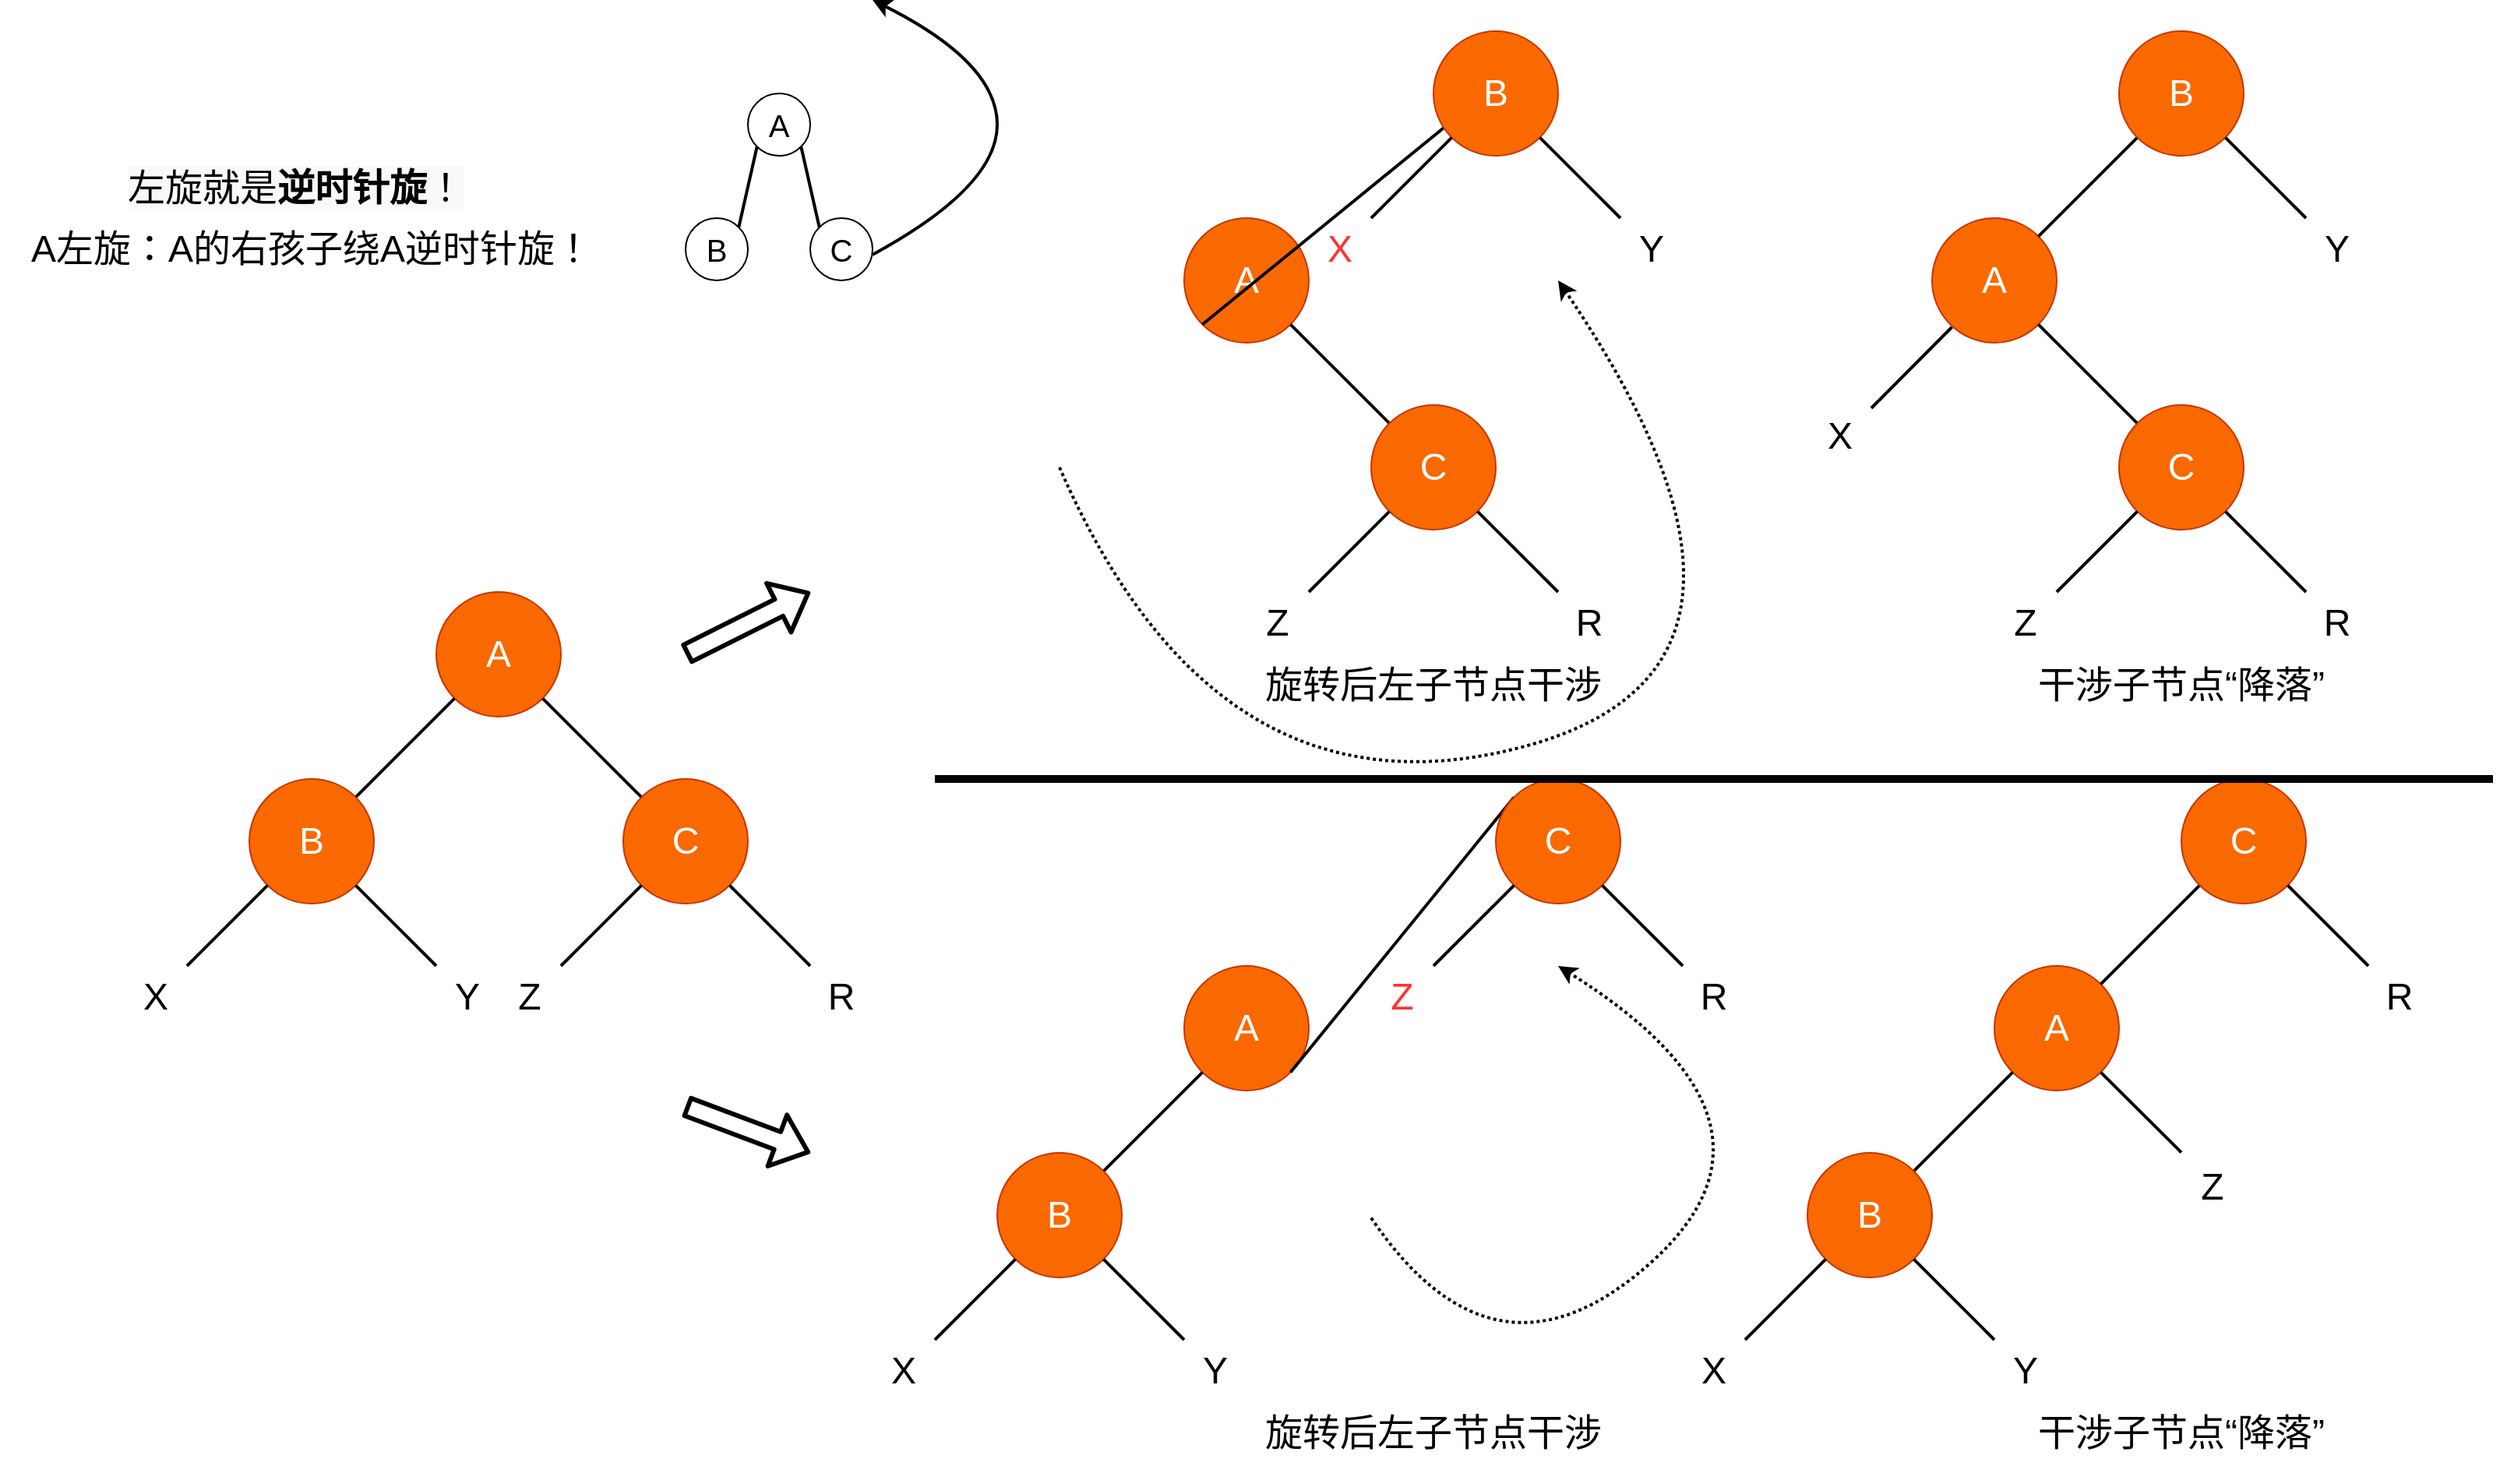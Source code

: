<mxfile version="13.9.9" type="device"><diagram id="jVoWqFQbpRaQC1ALz-jr" name="第 1 页"><mxGraphModel dx="1185" dy="685" grid="1" gridSize="10" guides="1" tooltips="1" connect="1" arrows="1" fold="1" page="1" pageScale="1" pageWidth="827" pageHeight="1169" math="0" shadow="0"><root><mxCell id="0"/><mxCell id="1" parent="0"/><mxCell id="ExIwLCawBshyTk29DiC1-1" value="&lt;font style=&quot;font-size: 24px&quot;&gt;A&lt;/font&gt;" style="ellipse;whiteSpace=wrap;html=1;fillColor=#fa6800;strokeColor=#C73500;fontColor=#ffffff;" parent="1" vertex="1"><mxGeometry x="320" y="440" width="80" height="80" as="geometry"/></mxCell><mxCell id="ExIwLCawBshyTk29DiC1-2" value="" style="endArrow=none;html=1;strokeWidth=2;entryX=0;entryY=1;entryDx=0;entryDy=0;exitX=1;exitY=0;exitDx=0;exitDy=0;" parent="1" source="ExIwLCawBshyTk29DiC1-5" target="ExIwLCawBshyTk29DiC1-1" edge="1"><mxGeometry width="50" height="50" relative="1" as="geometry"><mxPoint x="280" y="560" as="sourcePoint"/><mxPoint x="330" y="510" as="targetPoint"/></mxGeometry></mxCell><mxCell id="ExIwLCawBshyTk29DiC1-4" value="" style="endArrow=none;html=1;strokeWidth=2;entryX=1;entryY=1;entryDx=0;entryDy=0;exitX=0;exitY=0;exitDx=0;exitDy=0;" parent="1" source="ExIwLCawBshyTk29DiC1-8" target="ExIwLCawBshyTk29DiC1-1" edge="1"><mxGeometry width="50" height="50" relative="1" as="geometry"><mxPoint x="440" y="560" as="sourcePoint"/><mxPoint x="440" y="530" as="targetPoint"/></mxGeometry></mxCell><mxCell id="ExIwLCawBshyTk29DiC1-5" value="&lt;font style=&quot;font-size: 24px&quot;&gt;B&lt;/font&gt;" style="ellipse;whiteSpace=wrap;html=1;fillColor=#fa6800;strokeColor=#C73500;fontColor=#ffffff;" parent="1" vertex="1"><mxGeometry x="200" y="560" width="80" height="80" as="geometry"/></mxCell><mxCell id="ExIwLCawBshyTk29DiC1-6" value="" style="endArrow=none;html=1;strokeWidth=2;entryX=0;entryY=1;entryDx=0;entryDy=0;" parent="1" target="ExIwLCawBshyTk29DiC1-5" edge="1"><mxGeometry width="50" height="50" relative="1" as="geometry"><mxPoint x="160" y="680" as="sourcePoint"/><mxPoint x="210" y="630" as="targetPoint"/></mxGeometry></mxCell><mxCell id="ExIwLCawBshyTk29DiC1-7" value="" style="endArrow=none;html=1;strokeWidth=2;entryX=1;entryY=1;entryDx=0;entryDy=0;" parent="1" target="ExIwLCawBshyTk29DiC1-5" edge="1"><mxGeometry width="50" height="50" relative="1" as="geometry"><mxPoint x="320" y="680" as="sourcePoint"/><mxPoint x="320" y="650" as="targetPoint"/></mxGeometry></mxCell><mxCell id="ExIwLCawBshyTk29DiC1-8" value="&lt;font style=&quot;font-size: 24px&quot;&gt;C&lt;/font&gt;" style="ellipse;whiteSpace=wrap;html=1;fillColor=#fa6800;strokeColor=#C73500;fontColor=#ffffff;" parent="1" vertex="1"><mxGeometry x="440" y="560" width="80" height="80" as="geometry"/></mxCell><mxCell id="ExIwLCawBshyTk29DiC1-9" value="" style="endArrow=none;html=1;strokeWidth=2;entryX=0;entryY=1;entryDx=0;entryDy=0;" parent="1" target="ExIwLCawBshyTk29DiC1-8" edge="1"><mxGeometry width="50" height="50" relative="1" as="geometry"><mxPoint x="400" y="680" as="sourcePoint"/><mxPoint x="450" y="630" as="targetPoint"/></mxGeometry></mxCell><mxCell id="ExIwLCawBshyTk29DiC1-10" value="" style="endArrow=none;html=1;strokeWidth=2;entryX=1;entryY=1;entryDx=0;entryDy=0;" parent="1" target="ExIwLCawBshyTk29DiC1-8" edge="1"><mxGeometry width="50" height="50" relative="1" as="geometry"><mxPoint x="560" y="680" as="sourcePoint"/><mxPoint x="560" y="650" as="targetPoint"/></mxGeometry></mxCell><mxCell id="ExIwLCawBshyTk29DiC1-11" value="&lt;font style=&quot;font-size: 24px&quot;&gt;X&lt;/font&gt;" style="text;html=1;strokeColor=none;fillColor=none;align=center;verticalAlign=middle;whiteSpace=wrap;rounded=0;" parent="1" vertex="1"><mxGeometry x="120" y="680" width="40" height="40" as="geometry"/></mxCell><mxCell id="ExIwLCawBshyTk29DiC1-12" value="&lt;font style=&quot;font-size: 24px&quot;&gt;Y&lt;/font&gt;" style="text;html=1;strokeColor=none;fillColor=none;align=center;verticalAlign=middle;whiteSpace=wrap;rounded=0;" parent="1" vertex="1"><mxGeometry x="320" y="680" width="40" height="40" as="geometry"/></mxCell><mxCell id="ExIwLCawBshyTk29DiC1-13" value="&lt;font style=&quot;font-size: 24px&quot;&gt;Z&lt;/font&gt;" style="text;html=1;strokeColor=none;fillColor=none;align=center;verticalAlign=middle;whiteSpace=wrap;rounded=0;" parent="1" vertex="1"><mxGeometry x="360" y="680" width="40" height="40" as="geometry"/></mxCell><mxCell id="ExIwLCawBshyTk29DiC1-14" value="&lt;font style=&quot;font-size: 24px&quot;&gt;R&lt;/font&gt;" style="text;html=1;strokeColor=none;fillColor=none;align=center;verticalAlign=middle;whiteSpace=wrap;rounded=0;" parent="1" vertex="1"><mxGeometry x="560" y="680" width="40" height="40" as="geometry"/></mxCell><mxCell id="ExIwLCawBshyTk29DiC1-16" value="" style="curved=1;endArrow=classic;html=1;strokeWidth=2;" parent="1" edge="1"><mxGeometry width="50" height="50" relative="1" as="geometry"><mxPoint x="600" y="223.45" as="sourcePoint"/><mxPoint x="600" y="60" as="targetPoint"/><Array as="points"><mxPoint x="680" y="180"/><mxPoint x="680" y="100"/></Array></mxGeometry></mxCell><mxCell id="ExIwLCawBshyTk29DiC1-17" value="&lt;span style=&quot;font-size: 24px&quot;&gt;A左旋：A的右孩子绕A逆时针旋！&lt;/span&gt;" style="text;html=1;strokeColor=none;fillColor=none;align=center;verticalAlign=middle;whiteSpace=wrap;rounded=0;" parent="1" vertex="1"><mxGeometry x="40" y="200" width="400" height="40" as="geometry"/></mxCell><mxCell id="ExIwLCawBshyTk29DiC1-18" value="&lt;font style=&quot;font-size: 24px&quot;&gt;A&lt;/font&gt;" style="ellipse;whiteSpace=wrap;html=1;fillColor=#fa6800;strokeColor=#C73500;fontColor=#ffffff;" parent="1" vertex="1"><mxGeometry x="800" y="200" width="80" height="80" as="geometry"/></mxCell><mxCell id="ExIwLCawBshyTk29DiC1-19" value="" style="endArrow=none;html=1;strokeWidth=2;entryX=0;entryY=1;entryDx=0;entryDy=0;exitX=1;exitY=0;exitDx=0;exitDy=0;" parent="1" source="ExIwLCawBshyTk29DiC1-21" target="ExIwLCawBshyTk29DiC1-18" edge="1"><mxGeometry width="50" height="50" relative="1" as="geometry"><mxPoint x="760" y="320" as="sourcePoint"/><mxPoint x="810" y="270" as="targetPoint"/></mxGeometry></mxCell><mxCell id="ExIwLCawBshyTk29DiC1-20" value="" style="endArrow=none;html=1;strokeWidth=2;entryX=1;entryY=1;entryDx=0;entryDy=0;exitX=0;exitY=0;exitDx=0;exitDy=0;" parent="1" source="ExIwLCawBshyTk29DiC1-24" target="ExIwLCawBshyTk29DiC1-18" edge="1"><mxGeometry width="50" height="50" relative="1" as="geometry"><mxPoint x="920" y="320" as="sourcePoint"/><mxPoint x="920" y="290" as="targetPoint"/></mxGeometry></mxCell><mxCell id="ExIwLCawBshyTk29DiC1-21" value="&lt;font style=&quot;font-size: 24px&quot;&gt;B&lt;/font&gt;" style="ellipse;whiteSpace=wrap;html=1;fillColor=#fa6800;strokeColor=#C73500;fontColor=#ffffff;" parent="1" vertex="1"><mxGeometry x="960" y="80" width="80" height="80" as="geometry"/></mxCell><mxCell id="ExIwLCawBshyTk29DiC1-22" value="" style="endArrow=none;html=1;strokeWidth=2;entryX=0;entryY=1;entryDx=0;entryDy=0;" parent="1" target="ExIwLCawBshyTk29DiC1-21" edge="1"><mxGeometry width="50" height="50" relative="1" as="geometry"><mxPoint x="920" y="200.0" as="sourcePoint"/><mxPoint x="970" y="150" as="targetPoint"/></mxGeometry></mxCell><mxCell id="ExIwLCawBshyTk29DiC1-23" value="" style="endArrow=none;html=1;strokeWidth=2;entryX=1;entryY=1;entryDx=0;entryDy=0;" parent="1" target="ExIwLCawBshyTk29DiC1-21" edge="1"><mxGeometry width="50" height="50" relative="1" as="geometry"><mxPoint x="1080" y="200.0" as="sourcePoint"/><mxPoint x="1080" y="170" as="targetPoint"/></mxGeometry></mxCell><mxCell id="ExIwLCawBshyTk29DiC1-24" value="&lt;font style=&quot;font-size: 24px&quot;&gt;C&lt;/font&gt;" style="ellipse;whiteSpace=wrap;html=1;fillColor=#fa6800;strokeColor=#C73500;fontColor=#ffffff;" parent="1" vertex="1"><mxGeometry x="920" y="320" width="80" height="80" as="geometry"/></mxCell><mxCell id="ExIwLCawBshyTk29DiC1-25" value="" style="endArrow=none;html=1;strokeWidth=2;entryX=0;entryY=1;entryDx=0;entryDy=0;" parent="1" target="ExIwLCawBshyTk29DiC1-24" edge="1"><mxGeometry width="50" height="50" relative="1" as="geometry"><mxPoint x="880" y="440.0" as="sourcePoint"/><mxPoint x="930" y="390" as="targetPoint"/></mxGeometry></mxCell><mxCell id="ExIwLCawBshyTk29DiC1-26" value="" style="endArrow=none;html=1;strokeWidth=2;entryX=1;entryY=1;entryDx=0;entryDy=0;" parent="1" target="ExIwLCawBshyTk29DiC1-24" edge="1"><mxGeometry width="50" height="50" relative="1" as="geometry"><mxPoint x="1040" y="440.0" as="sourcePoint"/><mxPoint x="1040" y="410" as="targetPoint"/></mxGeometry></mxCell><mxCell id="ExIwLCawBshyTk29DiC1-27" value="&lt;font style=&quot;font-size: 24px&quot; color=&quot;#ff3333&quot;&gt;X&lt;/font&gt;" style="text;html=1;strokeColor=none;fillColor=none;align=center;verticalAlign=middle;whiteSpace=wrap;rounded=0;" parent="1" vertex="1"><mxGeometry x="880" y="200" width="40" height="40" as="geometry"/></mxCell><mxCell id="ExIwLCawBshyTk29DiC1-28" value="&lt;font style=&quot;font-size: 24px&quot;&gt;Y&lt;/font&gt;" style="text;html=1;strokeColor=none;fillColor=none;align=center;verticalAlign=middle;whiteSpace=wrap;rounded=0;" parent="1" vertex="1"><mxGeometry x="1080" y="200" width="40" height="40" as="geometry"/></mxCell><mxCell id="ExIwLCawBshyTk29DiC1-29" value="&lt;font style=&quot;font-size: 24px&quot;&gt;Z&lt;/font&gt;" style="text;html=1;strokeColor=none;fillColor=none;align=center;verticalAlign=middle;whiteSpace=wrap;rounded=0;" parent="1" vertex="1"><mxGeometry x="840" y="440" width="40" height="40" as="geometry"/></mxCell><mxCell id="ExIwLCawBshyTk29DiC1-30" value="&lt;font style=&quot;font-size: 24px&quot;&gt;R&lt;/font&gt;" style="text;html=1;strokeColor=none;fillColor=none;align=center;verticalAlign=middle;whiteSpace=wrap;rounded=0;" parent="1" vertex="1"><mxGeometry x="1040" y="440" width="40" height="40" as="geometry"/></mxCell><mxCell id="ExIwLCawBshyTk29DiC1-35" value="&lt;span style=&quot;font-size: 24px&quot;&gt;旋转后左子节点干涉&lt;/span&gt;" style="text;html=1;strokeColor=none;fillColor=none;align=center;verticalAlign=middle;whiteSpace=wrap;rounded=0;" parent="1" vertex="1"><mxGeometry x="840" y="480" width="240" height="40" as="geometry"/></mxCell><mxCell id="ExIwLCawBshyTk29DiC1-36" value="&lt;font style=&quot;font-size: 24px&quot;&gt;A&lt;/font&gt;" style="ellipse;whiteSpace=wrap;html=1;fillColor=#fa6800;strokeColor=#C73500;fontColor=#ffffff;" parent="1" vertex="1"><mxGeometry x="1280" y="200" width="80" height="80" as="geometry"/></mxCell><mxCell id="ExIwLCawBshyTk29DiC1-37" value="" style="endArrow=none;html=1;strokeWidth=2;entryX=1;entryY=0;entryDx=0;entryDy=0;exitX=1;exitY=0;exitDx=0;exitDy=0;" parent="1" source="ExIwLCawBshyTk29DiC1-39" target="ExIwLCawBshyTk29DiC1-36" edge="1"><mxGeometry width="50" height="50" relative="1" as="geometry"><mxPoint x="1240" y="320" as="sourcePoint"/><mxPoint x="1290" y="270" as="targetPoint"/></mxGeometry></mxCell><mxCell id="ExIwLCawBshyTk29DiC1-38" value="" style="endArrow=none;html=1;strokeWidth=2;entryX=1;entryY=1;entryDx=0;entryDy=0;exitX=0;exitY=0;exitDx=0;exitDy=0;" parent="1" source="ExIwLCawBshyTk29DiC1-42" target="ExIwLCawBshyTk29DiC1-36" edge="1"><mxGeometry width="50" height="50" relative="1" as="geometry"><mxPoint x="1400" y="320" as="sourcePoint"/><mxPoint x="1400" y="290" as="targetPoint"/></mxGeometry></mxCell><mxCell id="ExIwLCawBshyTk29DiC1-39" value="&lt;font style=&quot;font-size: 24px&quot;&gt;B&lt;/font&gt;" style="ellipse;whiteSpace=wrap;html=1;fillColor=#fa6800;strokeColor=#C73500;fontColor=#ffffff;" parent="1" vertex="1"><mxGeometry x="1400" y="80" width="80" height="80" as="geometry"/></mxCell><mxCell id="ExIwLCawBshyTk29DiC1-40" value="" style="endArrow=none;html=1;strokeWidth=2;entryX=0;entryY=1;entryDx=0;entryDy=0;" parent="1" edge="1"><mxGeometry width="50" height="50" relative="1" as="geometry"><mxPoint x="1241" y="322" as="sourcePoint"/><mxPoint x="1292.716" y="270.004" as="targetPoint"/></mxGeometry></mxCell><mxCell id="ExIwLCawBshyTk29DiC1-41" value="" style="endArrow=none;html=1;strokeWidth=2;entryX=1;entryY=1;entryDx=0;entryDy=0;exitX=0;exitY=0;exitDx=0;exitDy=0;" parent="1" source="ExIwLCawBshyTk29DiC1-46" target="ExIwLCawBshyTk29DiC1-39" edge="1"><mxGeometry width="50" height="50" relative="1" as="geometry"><mxPoint x="1560" y="200.0" as="sourcePoint"/><mxPoint x="1560" y="170" as="targetPoint"/></mxGeometry></mxCell><mxCell id="ExIwLCawBshyTk29DiC1-42" value="&lt;font style=&quot;font-size: 24px&quot;&gt;C&lt;/font&gt;" style="ellipse;whiteSpace=wrap;html=1;fillColor=#fa6800;strokeColor=#C73500;fontColor=#ffffff;" parent="1" vertex="1"><mxGeometry x="1400" y="320" width="80" height="80" as="geometry"/></mxCell><mxCell id="ExIwLCawBshyTk29DiC1-43" value="" style="endArrow=none;html=1;strokeWidth=2;entryX=0;entryY=1;entryDx=0;entryDy=0;" parent="1" target="ExIwLCawBshyTk29DiC1-42" edge="1"><mxGeometry width="50" height="50" relative="1" as="geometry"><mxPoint x="1360" y="440" as="sourcePoint"/><mxPoint x="1410" y="390" as="targetPoint"/></mxGeometry></mxCell><mxCell id="ExIwLCawBshyTk29DiC1-44" value="" style="endArrow=none;html=1;strokeWidth=2;entryX=1;entryY=1;entryDx=0;entryDy=0;" parent="1" target="ExIwLCawBshyTk29DiC1-42" edge="1"><mxGeometry width="50" height="50" relative="1" as="geometry"><mxPoint x="1520" y="440" as="sourcePoint"/><mxPoint x="1520" y="410" as="targetPoint"/></mxGeometry></mxCell><mxCell id="ExIwLCawBshyTk29DiC1-45" value="&lt;font style=&quot;font-size: 24px&quot;&gt;X&lt;/font&gt;" style="text;html=1;strokeColor=none;fillColor=none;align=center;verticalAlign=middle;whiteSpace=wrap;rounded=0;" parent="1" vertex="1"><mxGeometry x="1201" y="320" width="40" height="40" as="geometry"/></mxCell><mxCell id="ExIwLCawBshyTk29DiC1-46" value="&lt;font style=&quot;font-size: 24px&quot;&gt;Y&lt;/font&gt;" style="text;html=1;strokeColor=none;fillColor=none;align=center;verticalAlign=middle;whiteSpace=wrap;rounded=0;" parent="1" vertex="1"><mxGeometry x="1520" y="200" width="40" height="40" as="geometry"/></mxCell><mxCell id="ExIwLCawBshyTk29DiC1-47" value="&lt;font style=&quot;font-size: 24px&quot;&gt;Z&lt;/font&gt;" style="text;html=1;strokeColor=none;fillColor=none;align=center;verticalAlign=middle;whiteSpace=wrap;rounded=0;" parent="1" vertex="1"><mxGeometry x="1320" y="440" width="40" height="40" as="geometry"/></mxCell><mxCell id="ExIwLCawBshyTk29DiC1-48" value="&lt;font style=&quot;font-size: 24px&quot;&gt;R&lt;/font&gt;" style="text;html=1;strokeColor=none;fillColor=none;align=center;verticalAlign=middle;whiteSpace=wrap;rounded=0;" parent="1" vertex="1"><mxGeometry x="1520" y="440" width="40" height="40" as="geometry"/></mxCell><mxCell id="ExIwLCawBshyTk29DiC1-49" value="&lt;span style=&quot;font-size: 24px&quot;&gt;干涉子节点“降落”&lt;/span&gt;" style="text;html=1;strokeColor=none;fillColor=none;align=center;verticalAlign=middle;whiteSpace=wrap;rounded=0;" parent="1" vertex="1"><mxGeometry x="1320" y="480" width="240" height="40" as="geometry"/></mxCell><mxCell id="ExIwLCawBshyTk29DiC1-50" value="&lt;font style=&quot;font-size: 24px&quot;&gt;A&lt;/font&gt;" style="ellipse;whiteSpace=wrap;html=1;fillColor=#fa6800;strokeColor=#C73500;fontColor=#ffffff;" parent="1" vertex="1"><mxGeometry x="800" y="680" width="80" height="80" as="geometry"/></mxCell><mxCell id="ExIwLCawBshyTk29DiC1-51" value="" style="endArrow=none;html=1;strokeWidth=2;entryX=0;entryY=1;entryDx=0;entryDy=0;exitX=1;exitY=0;exitDx=0;exitDy=0;" parent="1" source="ExIwLCawBshyTk29DiC1-53" target="ExIwLCawBshyTk29DiC1-50" edge="1"><mxGeometry width="50" height="50" relative="1" as="geometry"><mxPoint x="760" y="800" as="sourcePoint"/><mxPoint x="810" y="750" as="targetPoint"/></mxGeometry></mxCell><mxCell id="ExIwLCawBshyTk29DiC1-52" value="" style="endArrow=none;html=1;strokeWidth=2;entryX=1;entryY=1;entryDx=0;entryDy=0;exitX=0;exitY=0;exitDx=0;exitDy=0;" parent="1" source="ExIwLCawBshyTk29DiC1-56" target="ExIwLCawBshyTk29DiC1-50" edge="1"><mxGeometry width="50" height="50" relative="1" as="geometry"><mxPoint x="920" y="800" as="sourcePoint"/><mxPoint x="920" y="770" as="targetPoint"/></mxGeometry></mxCell><mxCell id="ExIwLCawBshyTk29DiC1-53" value="&lt;font style=&quot;font-size: 24px&quot;&gt;B&lt;/font&gt;" style="ellipse;whiteSpace=wrap;html=1;fillColor=#fa6800;strokeColor=#C73500;fontColor=#ffffff;" parent="1" vertex="1"><mxGeometry x="680" y="800" width="80" height="80" as="geometry"/></mxCell><mxCell id="ExIwLCawBshyTk29DiC1-54" value="" style="endArrow=none;html=1;strokeWidth=2;entryX=0;entryY=1;entryDx=0;entryDy=0;" parent="1" target="ExIwLCawBshyTk29DiC1-53" edge="1"><mxGeometry width="50" height="50" relative="1" as="geometry"><mxPoint x="640" y="920" as="sourcePoint"/><mxPoint x="690" y="870" as="targetPoint"/></mxGeometry></mxCell><mxCell id="ExIwLCawBshyTk29DiC1-55" value="" style="endArrow=none;html=1;strokeWidth=2;entryX=1;entryY=1;entryDx=0;entryDy=0;" parent="1" target="ExIwLCawBshyTk29DiC1-53" edge="1"><mxGeometry width="50" height="50" relative="1" as="geometry"><mxPoint x="800" y="920" as="sourcePoint"/><mxPoint x="800" y="890" as="targetPoint"/></mxGeometry></mxCell><mxCell id="ExIwLCawBshyTk29DiC1-56" value="&lt;font style=&quot;font-size: 24px&quot;&gt;C&lt;/font&gt;" style="ellipse;whiteSpace=wrap;html=1;fillColor=#fa6800;strokeColor=#C73500;fontColor=#ffffff;" parent="1" vertex="1"><mxGeometry x="1000" y="560" width="80" height="80" as="geometry"/></mxCell><mxCell id="ExIwLCawBshyTk29DiC1-57" value="" style="endArrow=none;html=1;strokeWidth=2;entryX=0;entryY=1;entryDx=0;entryDy=0;" parent="1" target="ExIwLCawBshyTk29DiC1-56" edge="1"><mxGeometry width="50" height="50" relative="1" as="geometry"><mxPoint x="960" y="680" as="sourcePoint"/><mxPoint x="1010" y="630" as="targetPoint"/></mxGeometry></mxCell><mxCell id="ExIwLCawBshyTk29DiC1-58" value="" style="endArrow=none;html=1;strokeWidth=2;entryX=1;entryY=1;entryDx=0;entryDy=0;" parent="1" target="ExIwLCawBshyTk29DiC1-56" edge="1"><mxGeometry width="50" height="50" relative="1" as="geometry"><mxPoint x="1120" y="680" as="sourcePoint"/><mxPoint x="1120" y="650" as="targetPoint"/></mxGeometry></mxCell><mxCell id="ExIwLCawBshyTk29DiC1-59" value="&lt;font style=&quot;font-size: 24px&quot;&gt;X&lt;/font&gt;" style="text;html=1;strokeColor=none;fillColor=none;align=center;verticalAlign=middle;whiteSpace=wrap;rounded=0;" parent="1" vertex="1"><mxGeometry x="600" y="920" width="40" height="40" as="geometry"/></mxCell><mxCell id="ExIwLCawBshyTk29DiC1-60" value="&lt;font style=&quot;font-size: 24px&quot;&gt;Y&lt;/font&gt;" style="text;html=1;strokeColor=none;fillColor=none;align=center;verticalAlign=middle;whiteSpace=wrap;rounded=0;" parent="1" vertex="1"><mxGeometry x="800" y="920" width="40" height="40" as="geometry"/></mxCell><mxCell id="ExIwLCawBshyTk29DiC1-61" value="&lt;font style=&quot;font-size: 24px&quot;&gt;Z&lt;/font&gt;" style="text;html=1;strokeColor=none;fillColor=none;align=center;verticalAlign=middle;whiteSpace=wrap;rounded=0;fontColor=#FF3333;" parent="1" vertex="1"><mxGeometry x="920" y="680" width="40" height="40" as="geometry"/></mxCell><mxCell id="ExIwLCawBshyTk29DiC1-62" value="&lt;font style=&quot;font-size: 24px&quot;&gt;R&lt;/font&gt;" style="text;html=1;strokeColor=none;fillColor=none;align=center;verticalAlign=middle;whiteSpace=wrap;rounded=0;" parent="1" vertex="1"><mxGeometry x="1120" y="680" width="40" height="40" as="geometry"/></mxCell><mxCell id="ExIwLCawBshyTk29DiC1-63" value="&lt;span style=&quot;font-size: 24px&quot;&gt;旋转后左子节点干涉&lt;/span&gt;" style="text;html=1;strokeColor=none;fillColor=none;align=center;verticalAlign=middle;whiteSpace=wrap;rounded=0;" parent="1" vertex="1"><mxGeometry x="840" y="960" width="240" height="40" as="geometry"/></mxCell><mxCell id="ExIwLCawBshyTk29DiC1-64" value="&lt;font style=&quot;font-size: 24px&quot;&gt;A&lt;/font&gt;" style="ellipse;whiteSpace=wrap;html=1;fillColor=#fa6800;strokeColor=#C73500;fontColor=#ffffff;" parent="1" vertex="1"><mxGeometry x="1320" y="680" width="80" height="80" as="geometry"/></mxCell><mxCell id="ExIwLCawBshyTk29DiC1-65" value="" style="endArrow=none;html=1;strokeWidth=2;entryX=0;entryY=1;entryDx=0;entryDy=0;exitX=1;exitY=0;exitDx=0;exitDy=0;" parent="1" source="ExIwLCawBshyTk29DiC1-67" target="ExIwLCawBshyTk29DiC1-64" edge="1"><mxGeometry width="50" height="50" relative="1" as="geometry"><mxPoint x="1280" y="800" as="sourcePoint"/><mxPoint x="1330" y="750" as="targetPoint"/></mxGeometry></mxCell><mxCell id="ExIwLCawBshyTk29DiC1-66" value="" style="endArrow=none;html=1;strokeWidth=2;entryX=1;entryY=0;entryDx=0;entryDy=0;exitX=0;exitY=1;exitDx=0;exitDy=0;" parent="1" source="ExIwLCawBshyTk29DiC1-70" target="ExIwLCawBshyTk29DiC1-64" edge="1"><mxGeometry width="50" height="50" relative="1" as="geometry"><mxPoint x="1440" y="800" as="sourcePoint"/><mxPoint x="1440" y="770" as="targetPoint"/></mxGeometry></mxCell><mxCell id="ExIwLCawBshyTk29DiC1-67" value="&lt;font style=&quot;font-size: 24px&quot;&gt;B&lt;/font&gt;" style="ellipse;whiteSpace=wrap;html=1;fillColor=#fa6800;strokeColor=#C73500;fontColor=#ffffff;" parent="1" vertex="1"><mxGeometry x="1200" y="800" width="80" height="80" as="geometry"/></mxCell><mxCell id="ExIwLCawBshyTk29DiC1-68" value="" style="endArrow=none;html=1;strokeWidth=2;entryX=0;entryY=1;entryDx=0;entryDy=0;" parent="1" target="ExIwLCawBshyTk29DiC1-67" edge="1"><mxGeometry width="50" height="50" relative="1" as="geometry"><mxPoint x="1160" y="920" as="sourcePoint"/><mxPoint x="1210" y="870" as="targetPoint"/></mxGeometry></mxCell><mxCell id="ExIwLCawBshyTk29DiC1-69" value="" style="endArrow=none;html=1;strokeWidth=2;entryX=1;entryY=1;entryDx=0;entryDy=0;" parent="1" target="ExIwLCawBshyTk29DiC1-67" edge="1"><mxGeometry width="50" height="50" relative="1" as="geometry"><mxPoint x="1320.0" y="920" as="sourcePoint"/><mxPoint x="1320" y="890" as="targetPoint"/></mxGeometry></mxCell><mxCell id="ExIwLCawBshyTk29DiC1-70" value="&lt;font style=&quot;font-size: 24px&quot;&gt;C&lt;/font&gt;" style="ellipse;whiteSpace=wrap;html=1;fillColor=#fa6800;strokeColor=#C73500;fontColor=#ffffff;" parent="1" vertex="1"><mxGeometry x="1440" y="560" width="80" height="80" as="geometry"/></mxCell><mxCell id="ExIwLCawBshyTk29DiC1-71" value="" style="endArrow=none;html=1;strokeWidth=2;entryX=1;entryY=1;entryDx=0;entryDy=0;exitX=0;exitY=-0.049;exitDx=0;exitDy=0;exitPerimeter=0;" parent="1" source="ExIwLCawBshyTk29DiC1-75" target="ExIwLCawBshyTk29DiC1-64" edge="1"><mxGeometry width="50" height="50" relative="1" as="geometry"><mxPoint x="1480.0" y="801.72" as="sourcePoint"/><mxPoint x="1531.716" y="750.004" as="targetPoint"/></mxGeometry></mxCell><mxCell id="ExIwLCawBshyTk29DiC1-72" value="" style="endArrow=none;html=1;strokeWidth=2;entryX=1;entryY=1;entryDx=0;entryDy=0;exitX=0;exitY=0;exitDx=0;exitDy=0;" parent="1" source="ExIwLCawBshyTk29DiC1-76" target="ExIwLCawBshyTk29DiC1-70" edge="1"><mxGeometry width="50" height="50" relative="1" as="geometry"><mxPoint x="1640.0" y="680" as="sourcePoint"/><mxPoint x="1640" y="650" as="targetPoint"/></mxGeometry></mxCell><mxCell id="ExIwLCawBshyTk29DiC1-73" value="&lt;font style=&quot;font-size: 24px&quot;&gt;X&lt;/font&gt;" style="text;html=1;strokeColor=none;fillColor=none;align=center;verticalAlign=middle;whiteSpace=wrap;rounded=0;" parent="1" vertex="1"><mxGeometry x="1120" y="920" width="40" height="40" as="geometry"/></mxCell><mxCell id="ExIwLCawBshyTk29DiC1-74" value="&lt;font style=&quot;font-size: 24px&quot;&gt;Y&lt;/font&gt;" style="text;html=1;strokeColor=none;fillColor=none;align=center;verticalAlign=middle;whiteSpace=wrap;rounded=0;" parent="1" vertex="1"><mxGeometry x="1320" y="920" width="40" height="40" as="geometry"/></mxCell><mxCell id="ExIwLCawBshyTk29DiC1-75" value="&lt;font style=&quot;font-size: 24px&quot;&gt;Z&lt;/font&gt;" style="text;html=1;strokeColor=none;fillColor=none;align=center;verticalAlign=middle;whiteSpace=wrap;rounded=0;" parent="1" vertex="1"><mxGeometry x="1440" y="801.72" width="40" height="40" as="geometry"/></mxCell><mxCell id="ExIwLCawBshyTk29DiC1-76" value="&lt;font style=&quot;font-size: 24px&quot;&gt;R&lt;/font&gt;" style="text;html=1;strokeColor=none;fillColor=none;align=center;verticalAlign=middle;whiteSpace=wrap;rounded=0;" parent="1" vertex="1"><mxGeometry x="1560" y="680" width="40" height="40" as="geometry"/></mxCell><mxCell id="ExIwLCawBshyTk29DiC1-77" value="&lt;span style=&quot;font-size: 24px&quot;&gt;干涉子节点“降落”&lt;/span&gt;" style="text;html=1;strokeColor=none;fillColor=none;align=center;verticalAlign=middle;whiteSpace=wrap;rounded=0;" parent="1" vertex="1"><mxGeometry x="1320" y="960" width="240" height="40" as="geometry"/></mxCell><mxCell id="ExIwLCawBshyTk29DiC1-79" value="" style="curved=1;endArrow=classic;html=1;strokeWidth=2;dashed=1;dashPattern=1 1;" parent="1" edge="1"><mxGeometry width="50" height="50" relative="1" as="geometry"><mxPoint x="720" y="360" as="sourcePoint"/><mxPoint x="1040" y="240" as="targetPoint"/><Array as="points"><mxPoint x="820" y="590"/><mxPoint x="1210" y="490"/></Array></mxGeometry></mxCell><mxCell id="ExIwLCawBshyTk29DiC1-80" value="" style="curved=1;endArrow=classic;html=1;strokeWidth=2;dashed=1;dashPattern=1 1;" parent="1" edge="1"><mxGeometry width="50" height="50" relative="1" as="geometry"><mxPoint x="920" y="841.72" as="sourcePoint"/><mxPoint x="1040" y="680" as="targetPoint"/><Array as="points"><mxPoint x="1000" y="960"/><mxPoint x="1200" y="780"/></Array></mxGeometry></mxCell><mxCell id="QvPTfvdyLUGB5dd6_EXx-1" value="" style="endArrow=none;html=1;strokeWidth=5;fontColor=#FF3333;" parent="1" edge="1"><mxGeometry width="50" height="50" relative="1" as="geometry"><mxPoint x="640" y="560" as="sourcePoint"/><mxPoint x="1640" y="560" as="targetPoint"/></mxGeometry></mxCell><mxCell id="QvPTfvdyLUGB5dd6_EXx-3" value="" style="shape=flexArrow;endArrow=classic;html=1;strokeWidth=3;fontColor=#FF3333;" parent="1" edge="1"><mxGeometry width="50" height="50" relative="1" as="geometry"><mxPoint x="480" y="480" as="sourcePoint"/><mxPoint x="560" y="440" as="targetPoint"/></mxGeometry></mxCell><mxCell id="QvPTfvdyLUGB5dd6_EXx-4" value="" style="shape=flexArrow;endArrow=classic;html=1;strokeWidth=3;fontColor=#FF3333;" parent="1" edge="1"><mxGeometry width="50" height="50" relative="1" as="geometry"><mxPoint x="480" y="770" as="sourcePoint"/><mxPoint x="560" y="800" as="targetPoint"/></mxGeometry></mxCell><mxCell id="JmU5yQ_Ju7JdvRiSsuVT-1" value="&lt;span style=&quot;color: rgb(0 , 0 , 0) ; font-family: &amp;#34;helvetica&amp;#34; ; font-size: 24px ; font-style: normal ; font-weight: 400 ; letter-spacing: normal ; text-align: center ; text-indent: 0px ; text-transform: none ; word-spacing: 0px ; background-color: rgb(248 , 249 , 250) ; display: inline ; float: none&quot;&gt;左旋就是&lt;/span&gt;&lt;span style=&quot;color: rgb(0 , 0 , 0) ; font-family: &amp;#34;helvetica&amp;#34; ; font-size: 24px ; font-style: normal ; letter-spacing: normal ; text-align: center ; text-indent: 0px ; text-transform: none ; word-spacing: 0px ; background-color: rgb(248 , 249 , 250) ; display: inline ; float: none&quot;&gt;&lt;b&gt;逆时针旋&lt;/b&gt;&lt;/span&gt;&lt;span style=&quot;color: rgb(0 , 0 , 0) ; font-family: &amp;#34;helvetica&amp;#34; ; font-size: 24px ; font-style: normal ; font-weight: 400 ; letter-spacing: normal ; text-align: center ; text-indent: 0px ; text-transform: none ; word-spacing: 0px ; background-color: rgb(248 , 249 , 250) ; display: inline ; float: none&quot;&gt;！&lt;/span&gt;" style="text;whiteSpace=wrap;html=1;" parent="1" vertex="1"><mxGeometry x="120" y="160" width="240" height="40" as="geometry"/></mxCell><mxCell id="-2xyEk2llDWYhEzP40yh-2" value="&lt;font style=&quot;font-size: 20px&quot;&gt;A&lt;/font&gt;" style="ellipse;whiteSpace=wrap;html=1;" parent="1" vertex="1"><mxGeometry x="520" y="120" width="40" height="40" as="geometry"/></mxCell><mxCell id="-2xyEk2llDWYhEzP40yh-3" value="&lt;font style=&quot;font-size: 20px&quot;&gt;B&lt;/font&gt;" style="ellipse;whiteSpace=wrap;html=1;" parent="1" vertex="1"><mxGeometry x="480" y="200" width="40" height="40" as="geometry"/></mxCell><mxCell id="-2xyEk2llDWYhEzP40yh-4" value="&lt;font style=&quot;font-size: 20px&quot;&gt;C&lt;/font&gt;" style="ellipse;whiteSpace=wrap;html=1;" parent="1" vertex="1"><mxGeometry x="560" y="200" width="40" height="40" as="geometry"/></mxCell><mxCell id="-2xyEk2llDWYhEzP40yh-5" value="" style="endArrow=none;html=1;strokeWidth=2;entryX=0;entryY=1;entryDx=0;entryDy=0;exitX=1;exitY=0;exitDx=0;exitDy=0;" parent="1" source="-2xyEk2llDWYhEzP40yh-3" target="-2xyEk2llDWYhEzP40yh-2" edge="1"><mxGeometry width="50" height="50" relative="1" as="geometry"><mxPoint x="430.004" y="223.436" as="sourcePoint"/><mxPoint x="493.436" y="160.004" as="targetPoint"/></mxGeometry></mxCell><mxCell id="-2xyEk2llDWYhEzP40yh-6" value="" style="endArrow=none;html=1;strokeWidth=2;entryX=1;entryY=1;entryDx=0;entryDy=0;exitX=0;exitY=0;exitDx=0;exitDy=0;" parent="1" source="-2xyEk2llDWYhEzP40yh-4" target="-2xyEk2llDWYhEzP40yh-2" edge="1"><mxGeometry width="50" height="50" relative="1" as="geometry"><mxPoint x="524.142" y="215.858" as="sourcePoint"/><mxPoint x="535.858" y="164.142" as="targetPoint"/></mxGeometry></mxCell></root></mxGraphModel></diagram></mxfile>